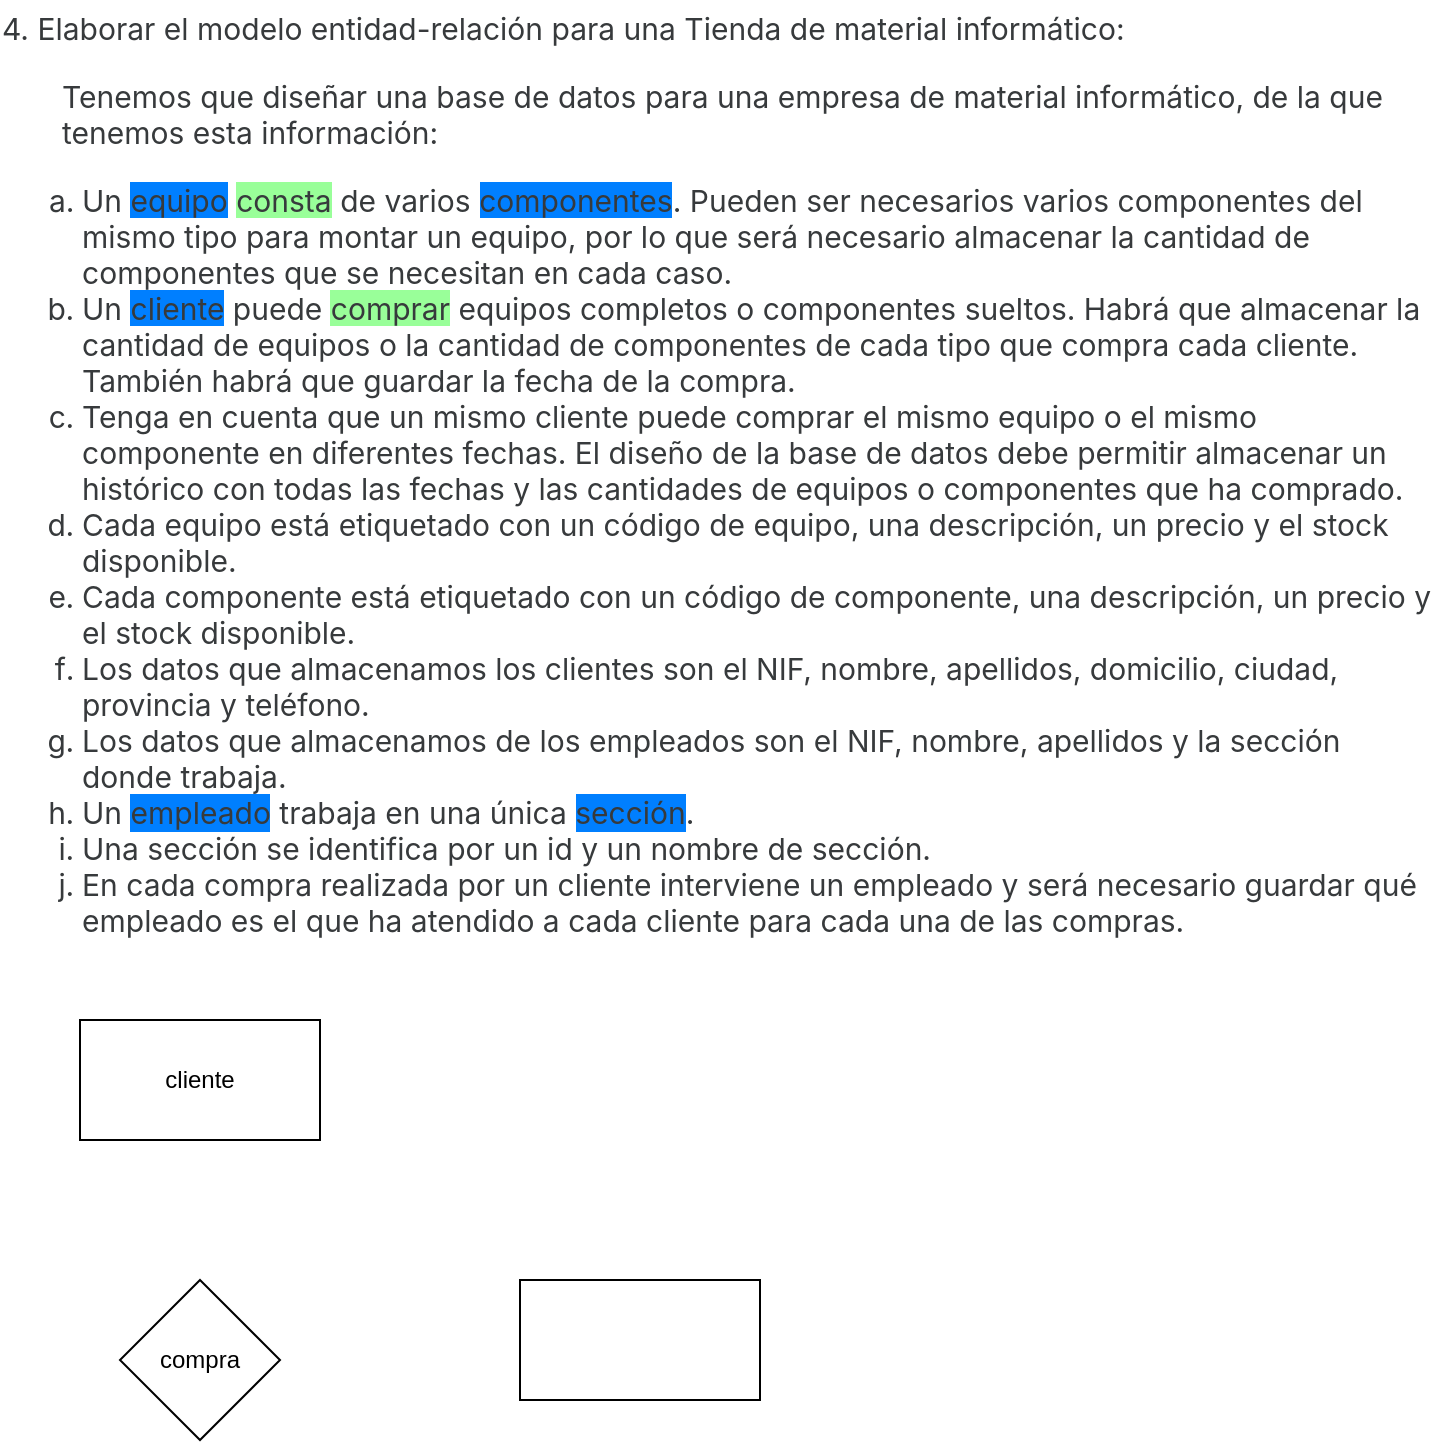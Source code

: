 <mxfile version="19.0.3" type="device"><diagram id="rhUSSljQK1aT7vhDs3L1" name="Página-1"><mxGraphModel dx="1422" dy="905" grid="1" gridSize="10" guides="1" tooltips="1" connect="1" arrows="1" fold="1" page="1" pageScale="1" pageWidth="827" pageHeight="1169" math="0" shadow="0"><root><mxCell id="0"/><mxCell id="1" parent="0"/><mxCell id="veoLWMbaufiroSFvNbdS-1" value="&lt;p style=&quot;box-sizing: border-box; margin-top: 0px; margin-bottom: 1rem; color: rgb(55, 58, 60); font-family: -apple-system, BlinkMacSystemFont, &amp;quot;Segoe UI&amp;quot;, Roboto, &amp;quot;Helvetica Neue&amp;quot;, Arial, sans-serif, &amp;quot;Apple Color Emoji&amp;quot;, &amp;quot;Segoe UI Emoji&amp;quot;, &amp;quot;Segoe UI Symbol&amp;quot;; font-size: 15px; text-align: left; background-color: rgb(255, 255, 255);&quot;&gt;4. Elaborar el modelo entidad-relación para una Tienda de material informático:&lt;/p&gt;&lt;div style=&quot;box-sizing: border-box; color: rgb(55, 58, 60); font-family: -apple-system, BlinkMacSystemFont, &amp;quot;Segoe UI&amp;quot;, Roboto, &amp;quot;Helvetica Neue&amp;quot;, Arial, sans-serif, &amp;quot;Apple Color Emoji&amp;quot;, &amp;quot;Segoe UI Emoji&amp;quot;, &amp;quot;Segoe UI Symbol&amp;quot;; font-size: 15px; text-align: left; background-color: rgb(255, 255, 255); margin-left: 30px;&quot; class=&quot;editor-indent&quot;&gt;&lt;p style=&quot;box-sizing: border-box; margin-top: 0px; margin-bottom: 1rem;&quot;&gt;Tenemos que diseñar una base de datos para una empresa de material informático, de la que tenemos esta información:&lt;/p&gt;&lt;/div&gt;&lt;p style=&quot;box-sizing: border-box; margin-top: 0px; margin-bottom: 1rem; color: rgb(55, 58, 60); font-family: -apple-system, BlinkMacSystemFont, &amp;quot;Segoe UI&amp;quot;, Roboto, &amp;quot;Helvetica Neue&amp;quot;, Arial, sans-serif, &amp;quot;Apple Color Emoji&amp;quot;, &amp;quot;Segoe UI Emoji&amp;quot;, &amp;quot;Segoe UI Symbol&amp;quot;; font-size: 15px; text-align: left; background-color: rgb(255, 255, 255);&quot;&gt;&lt;/p&gt;&lt;ol style=&quot;box-sizing: border-box; margin-top: 0px; margin-bottom: 1rem; color: rgb(55, 58, 60); font-family: -apple-system, BlinkMacSystemFont, &amp;quot;Segoe UI&amp;quot;, Roboto, &amp;quot;Helvetica Neue&amp;quot;, Arial, sans-serif, &amp;quot;Apple Color Emoji&amp;quot;, &amp;quot;Segoe UI Emoji&amp;quot;, &amp;quot;Segoe UI Symbol&amp;quot;; font-size: 15px; text-align: left; list-style-type: lower-alpha;&quot;&gt;&lt;li style=&quot;box-sizing: border-box;&quot;&gt;&lt;span style=&quot;background-color: rgb(255, 255, 255);&quot;&gt;Un &lt;/span&gt;&lt;span style=&quot;background-color: rgb(0, 127, 255);&quot;&gt;equipo&lt;/span&gt;&lt;span style=&quot;background-color: rgb(255, 255, 255);&quot;&gt; &lt;/span&gt;&lt;span style=&quot;background-color: rgb(153, 255, 153);&quot;&gt;consta&lt;/span&gt;&lt;span style=&quot;background-color: rgb(255, 255, 255);&quot;&gt; de varios &lt;/span&gt;&lt;span style=&quot;background-color: rgb(0, 127, 255);&quot;&gt;componentes&lt;/span&gt;&lt;span style=&quot;background-color: rgb(255, 255, 255);&quot;&gt;. Pueden ser necesarios varios componentes del mismo tipo para montar un equipo, por lo que será necesario almacenar la cantidad de componentes que se necesitan en cada caso.&lt;/span&gt;&lt;/li&gt;&lt;li style=&quot;box-sizing: border-box;&quot;&gt;&lt;span style=&quot;background-color: rgb(255, 255, 255);&quot;&gt;Un &lt;/span&gt;&lt;span style=&quot;background-color: rgb(0, 127, 255);&quot;&gt;cliente&lt;/span&gt;&lt;span style=&quot;background-color: rgb(255, 255, 255);&quot;&gt; puede &lt;/span&gt;&lt;span style=&quot;background-color: rgb(153, 255, 153);&quot;&gt;comprar&lt;/span&gt;&lt;span style=&quot;background-color: rgb(255, 255, 255);&quot;&gt; equipos completos o componentes sueltos. Habrá que almacenar la cantidad de equipos o la cantidad de componentes de cada tipo que compra cada cliente. También habrá que guardar la fecha de la compra.&lt;/span&gt;&lt;/li&gt;&lt;li style=&quot;background-color: rgb(255, 255, 255); box-sizing: border-box;&quot;&gt;Tenga en cuenta que un mismo cliente puede comprar el mismo equipo o el mismo componente en diferentes fechas. El diseño de la base de datos debe permitir almacenar un histórico con todas las fechas y las cantidades de equipos o componentes que ha comprado.&lt;/li&gt;&lt;li style=&quot;background-color: rgb(255, 255, 255); box-sizing: border-box;&quot;&gt;Cada equipo está etiquetado con un código de equipo, una descripción, un precio y el stock disponible.&lt;/li&gt;&lt;li style=&quot;background-color: rgb(255, 255, 255); box-sizing: border-box;&quot;&gt;Cada componente está etiquetado con un código de componente, una descripción, un precio y el stock disponible.&lt;/li&gt;&lt;li style=&quot;background-color: rgb(255, 255, 255); box-sizing: border-box;&quot;&gt;Los datos que almacenamos los clientes son el NIF, nombre, apellidos, domicilio, ciudad, provincia y teléfono.&lt;/li&gt;&lt;li style=&quot;background-color: rgb(255, 255, 255); box-sizing: border-box;&quot;&gt;Los datos que almacenamos de los empleados son el NIF, nombre, apellidos y la sección donde trabaja.&lt;/li&gt;&lt;li style=&quot;box-sizing: border-box;&quot;&gt;&lt;span style=&quot;background-color: rgb(255, 255, 255);&quot;&gt;Un &lt;/span&gt;&lt;span style=&quot;background-color: rgb(0, 127, 255);&quot;&gt;empleado&lt;/span&gt;&lt;span style=&quot;background-color: rgb(255, 255, 255);&quot;&gt; trabaja en una única &lt;/span&gt;&lt;span style=&quot;background-color: rgb(0, 127, 255);&quot;&gt;sección&lt;/span&gt;&lt;span style=&quot;background-color: rgb(255, 255, 255);&quot;&gt;.&lt;/span&gt;&lt;/li&gt;&lt;li style=&quot;background-color: rgb(255, 255, 255); box-sizing: border-box;&quot;&gt;Una sección se identifica por un id y un nombre de sección.&lt;/li&gt;&lt;li style=&quot;background-color: rgb(255, 255, 255); box-sizing: border-box;&quot;&gt;En cada compra realizada por un cliente interviene un empleado y será necesario guardar qué empleado es el que ha atendido a cada cliente para cada una de las compras.&lt;/li&gt;&lt;/ol&gt;" style="text;html=1;strokeColor=none;fillColor=none;align=center;verticalAlign=middle;whiteSpace=wrap;rounded=0;" vertex="1" parent="1"><mxGeometry x="40" y="40" width="720" height="490" as="geometry"/></mxCell><mxCell id="veoLWMbaufiroSFvNbdS-3" value="cliente" style="rounded=0;whiteSpace=wrap;html=1;labelBackgroundColor=none;strokeColor=default;fillColor=none;" vertex="1" parent="1"><mxGeometry x="80" y="550" width="120" height="60" as="geometry"/></mxCell><mxCell id="veoLWMbaufiroSFvNbdS-4" value="compra" style="rhombus;whiteSpace=wrap;html=1;labelBackgroundColor=none;strokeColor=default;fillColor=none;" vertex="1" parent="1"><mxGeometry x="100" y="680" width="80" height="80" as="geometry"/></mxCell><mxCell id="veoLWMbaufiroSFvNbdS-5" value="" style="rounded=0;whiteSpace=wrap;html=1;labelBackgroundColor=none;strokeColor=default;fillColor=none;" vertex="1" parent="1"><mxGeometry x="300" y="680" width="120" height="60" as="geometry"/></mxCell></root></mxGraphModel></diagram></mxfile>
